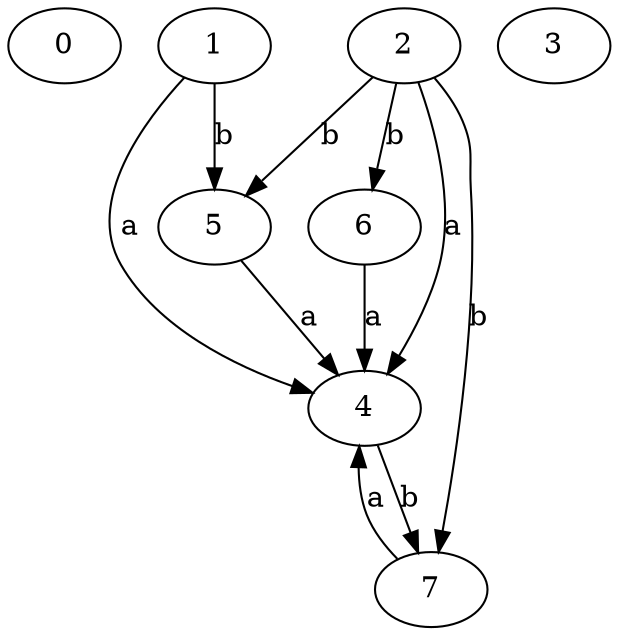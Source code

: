 strict digraph  {
0;
4;
5;
1;
2;
6;
7;
3;
4 -> 7  [label=b];
5 -> 4  [label=a];
1 -> 4  [label=a];
1 -> 5  [label=b];
2 -> 4  [label=a];
2 -> 5  [label=b];
2 -> 6  [label=b];
2 -> 7  [label=b];
6 -> 4  [label=a];
7 -> 4  [label=a];
}
